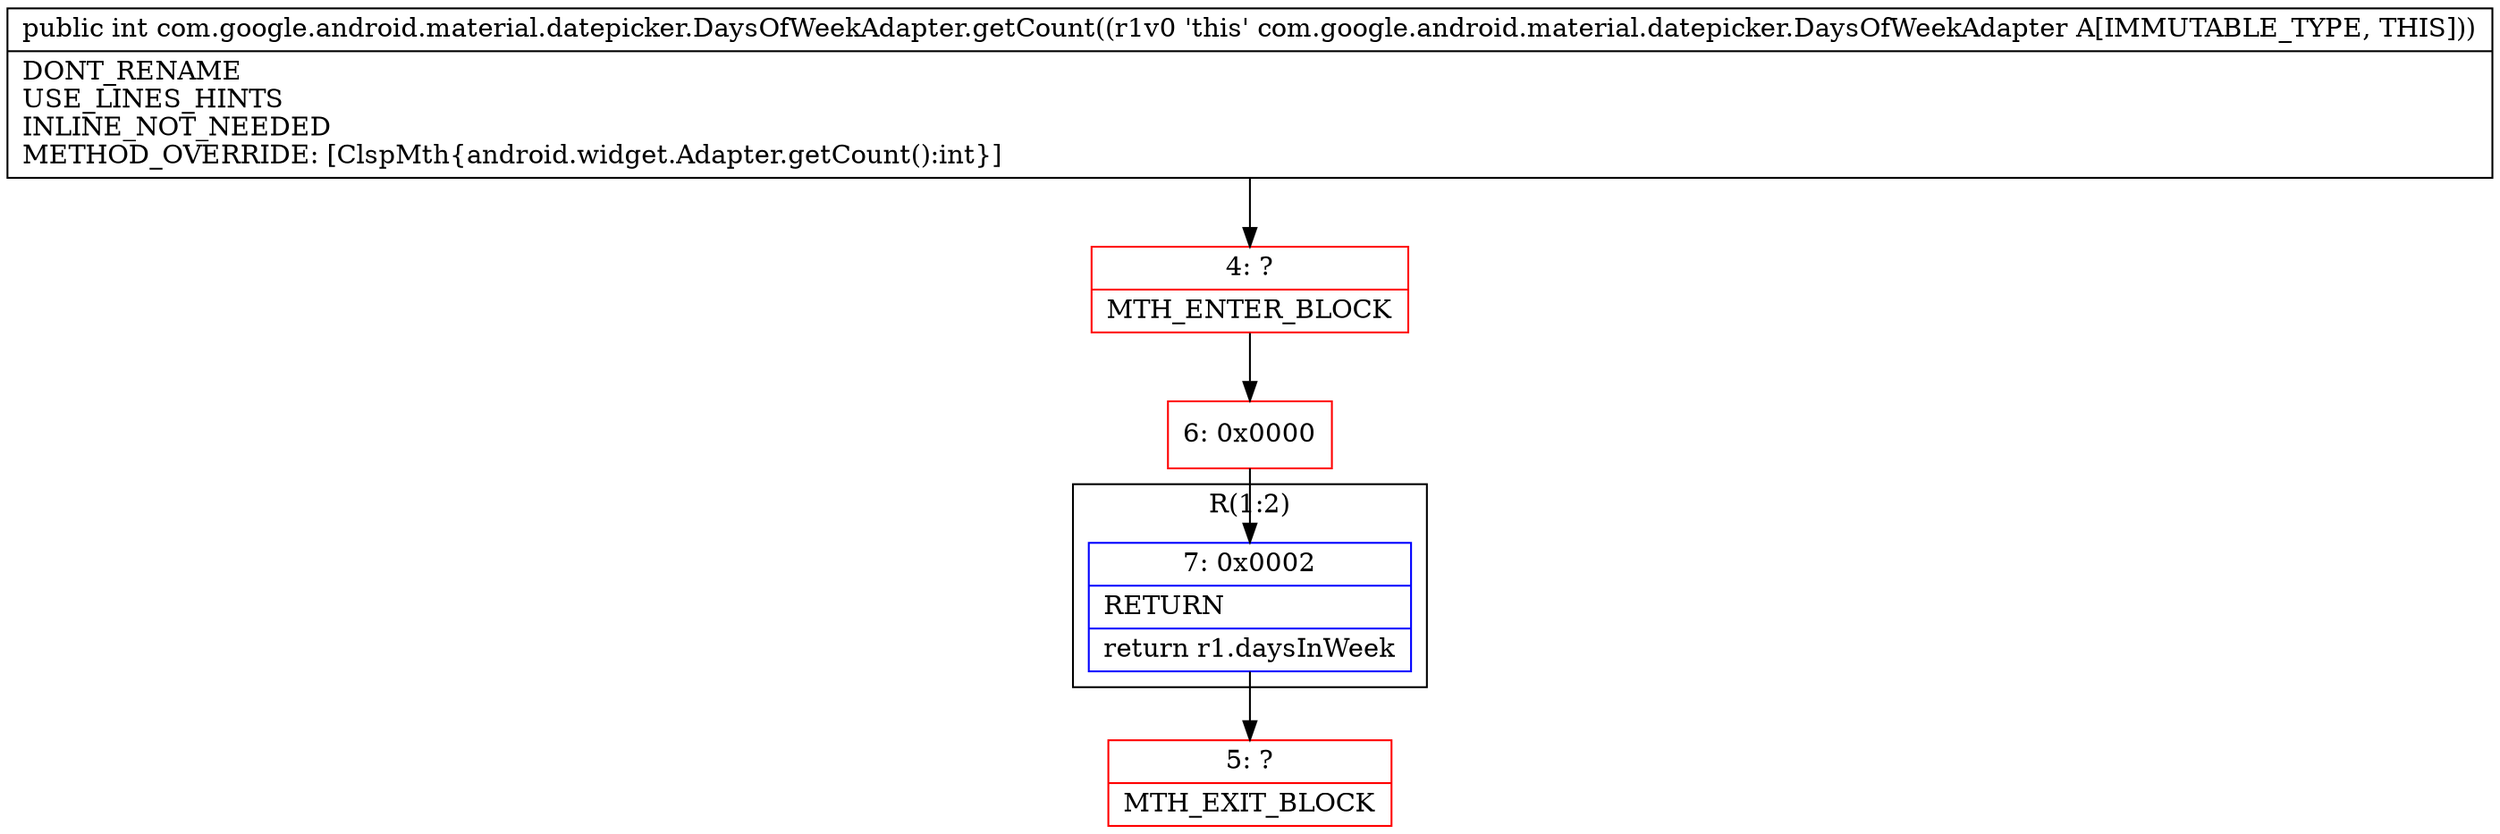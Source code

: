 digraph "CFG forcom.google.android.material.datepicker.DaysOfWeekAdapter.getCount()I" {
subgraph cluster_Region_1652801221 {
label = "R(1:2)";
node [shape=record,color=blue];
Node_7 [shape=record,label="{7\:\ 0x0002|RETURN\l|return r1.daysInWeek\l}"];
}
Node_4 [shape=record,color=red,label="{4\:\ ?|MTH_ENTER_BLOCK\l}"];
Node_6 [shape=record,color=red,label="{6\:\ 0x0000}"];
Node_5 [shape=record,color=red,label="{5\:\ ?|MTH_EXIT_BLOCK\l}"];
MethodNode[shape=record,label="{public int com.google.android.material.datepicker.DaysOfWeekAdapter.getCount((r1v0 'this' com.google.android.material.datepicker.DaysOfWeekAdapter A[IMMUTABLE_TYPE, THIS]))  | DONT_RENAME\lUSE_LINES_HINTS\lINLINE_NOT_NEEDED\lMETHOD_OVERRIDE: [ClspMth\{android.widget.Adapter.getCount():int\}]\l}"];
MethodNode -> Node_4;Node_7 -> Node_5;
Node_4 -> Node_6;
Node_6 -> Node_7;
}

